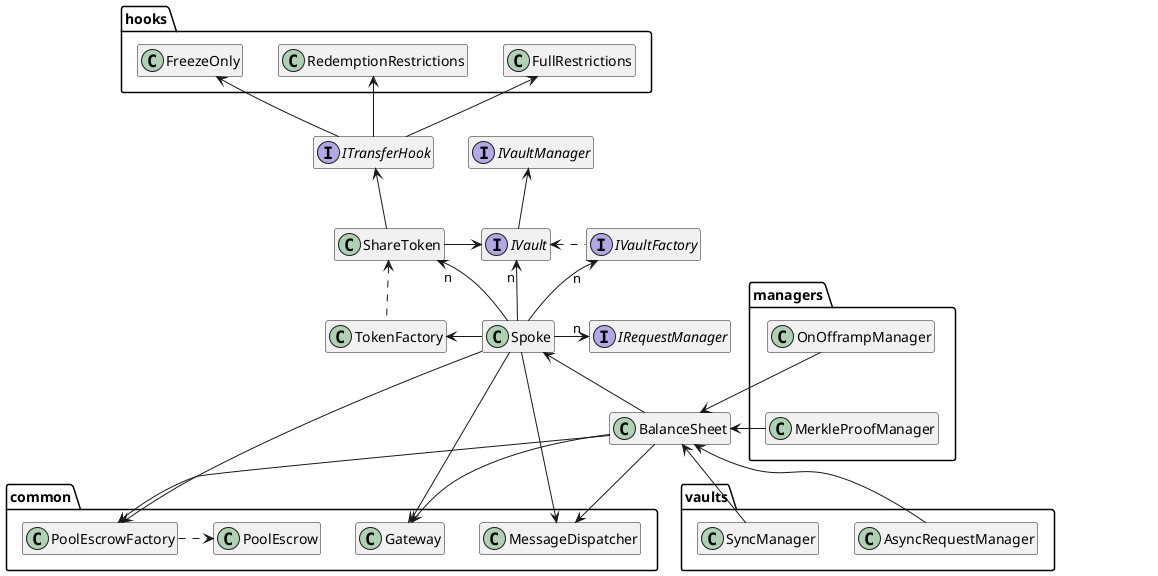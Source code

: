 @startuml
hide empty members

package common {
    class Gateway
    class MessageDispatcher
    class PoolEscrow
    class PoolEscrowFactory
}

package managers {
    class OnOfframpManager
    class MerkleProofManager
}

package vaults {
    class AsyncRequestManager
    class SyncManager
}

package hooks {
    class FreezeOnly
    class RedemptionRestrictions
    class FullRestrictions
}

class Hidden

class Spoke
class ShareToken
class BalanceSheet
class TokenFactory

interface IVaultFactory
interface IVault
interface IVaultManager
interface IRequestManager
interface ITransferHook

ITransferHook -up-> FreezeOnly
ITransferHook -up-> RedemptionRestrictions
ITransferHook -up-> FullRestrictions

Spoke -left-> TokenFactory
Spoke -down--> PoolEscrowFactory
Spoke -up->"n" IVaultFactory
Spoke -up->"n" ShareToken
Spoke -up->"n" IVault
Spoke ---> Gateway
Spoke ---> MessageDispatcher
Spoke -right->"n" IRequestManager

BalanceSheet -right-> PoolEscrowFactory
BalanceSheet -left--> Spoke
BalanceSheet --> MessageDispatcher
BalanceSheet --> Gateway

PoolEscrowFactory .right.> PoolEscrow

ShareToken -up-> ITransferHook
ShareToken -right-> IVault
IVault -up-> IVaultManager

OnOfframpManager -down-> BalanceSheet
MerkleProofManager -up-> BalanceSheet
AsyncRequestManager -up-> BalanceSheet
SyncManager -up-> BalanceSheet

TokenFactory .up.> ShareToken
IVaultFactory .left.> IVault

' Hidden stuff to make things more visual

hide Hidden

OnOfframpManager -down[hidden]-> MerkleProofManager
MerkleProofManager -down-> Hidden
Hidden -up-> BalanceSheet

@enduml
